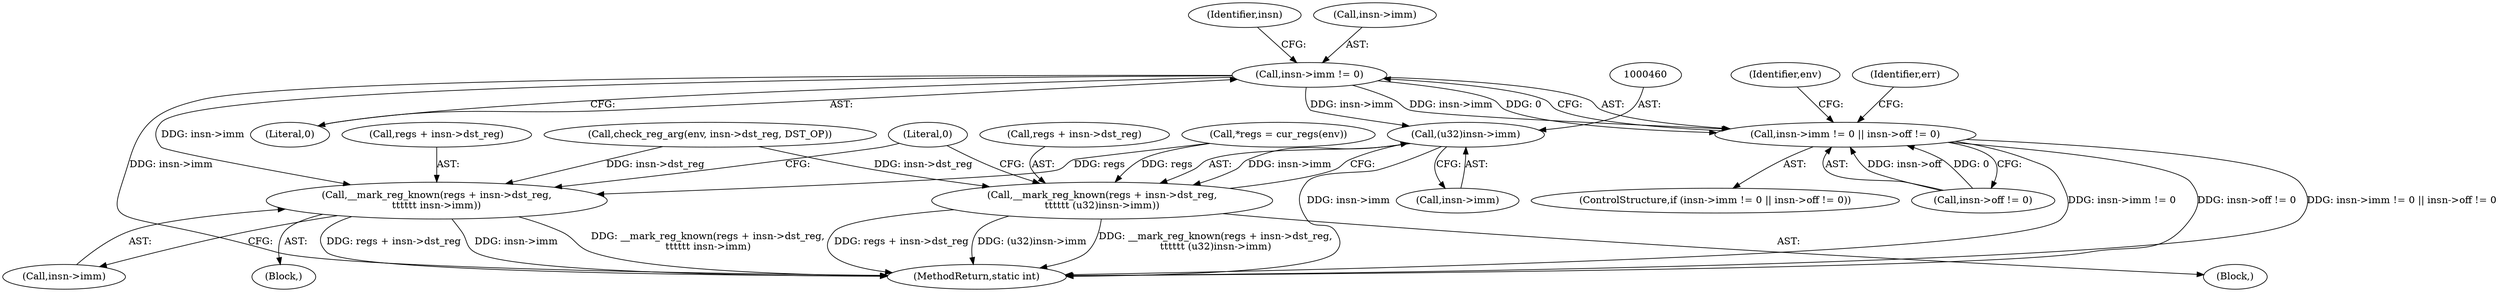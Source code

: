 digraph "0_linux_0c17d1d2c61936401f4702e1846e2c19b200f958_0@pointer" {
"1000277" [label="(Call,insn->imm != 0)"];
"1000276" [label="(Call,insn->imm != 0 || insn->off != 0)"];
"1000442" [label="(Call,__mark_reg_known(regs + insn->dst_reg,\n\t\t\t\t\t\t insn->imm))"];
"1000459" [label="(Call,(u32)insn->imm)"];
"1000453" [label="(Call,__mark_reg_known(regs + insn->dst_reg,\n\t\t\t\t\t\t (u32)insn->imm))"];
"1000452" [label="(Block,)"];
"1000289" [label="(Identifier,env)"];
"1000275" [label="(ControlStructure,if (insn->imm != 0 || insn->off != 0))"];
"1000443" [label="(Call,regs + insn->dst_reg)"];
"1000461" [label="(Call,insn->imm)"];
"1000329" [label="(Call,check_reg_arg(env, insn->dst_reg, DST_OP))"];
"1000651" [label="(MethodReturn,static int)"];
"1000277" [label="(Call,insn->imm != 0)"];
"1000454" [label="(Call,regs + insn->dst_reg)"];
"1000295" [label="(Identifier,err)"];
"1000453" [label="(Call,__mark_reg_known(regs + insn->dst_reg,\n\t\t\t\t\t\t (u32)insn->imm))"];
"1000441" [label="(Block,)"];
"1000442" [label="(Call,__mark_reg_known(regs + insn->dst_reg,\n\t\t\t\t\t\t insn->imm))"];
"1000281" [label="(Literal,0)"];
"1000117" [label="(Call,*regs = cur_regs(env))"];
"1000650" [label="(Literal,0)"];
"1000284" [label="(Identifier,insn)"];
"1000282" [label="(Call,insn->off != 0)"];
"1000276" [label="(Call,insn->imm != 0 || insn->off != 0)"];
"1000448" [label="(Call,insn->imm)"];
"1000278" [label="(Call,insn->imm)"];
"1000459" [label="(Call,(u32)insn->imm)"];
"1000277" -> "1000276"  [label="AST: "];
"1000277" -> "1000281"  [label="CFG: "];
"1000278" -> "1000277"  [label="AST: "];
"1000281" -> "1000277"  [label="AST: "];
"1000284" -> "1000277"  [label="CFG: "];
"1000276" -> "1000277"  [label="CFG: "];
"1000277" -> "1000651"  [label="DDG: insn->imm"];
"1000277" -> "1000276"  [label="DDG: insn->imm"];
"1000277" -> "1000276"  [label="DDG: 0"];
"1000277" -> "1000442"  [label="DDG: insn->imm"];
"1000277" -> "1000459"  [label="DDG: insn->imm"];
"1000276" -> "1000275"  [label="AST: "];
"1000276" -> "1000282"  [label="CFG: "];
"1000282" -> "1000276"  [label="AST: "];
"1000289" -> "1000276"  [label="CFG: "];
"1000295" -> "1000276"  [label="CFG: "];
"1000276" -> "1000651"  [label="DDG: insn->off != 0"];
"1000276" -> "1000651"  [label="DDG: insn->imm != 0 || insn->off != 0"];
"1000276" -> "1000651"  [label="DDG: insn->imm != 0"];
"1000282" -> "1000276"  [label="DDG: insn->off"];
"1000282" -> "1000276"  [label="DDG: 0"];
"1000442" -> "1000441"  [label="AST: "];
"1000442" -> "1000448"  [label="CFG: "];
"1000443" -> "1000442"  [label="AST: "];
"1000448" -> "1000442"  [label="AST: "];
"1000650" -> "1000442"  [label="CFG: "];
"1000442" -> "1000651"  [label="DDG: __mark_reg_known(regs + insn->dst_reg,\n\t\t\t\t\t\t insn->imm)"];
"1000442" -> "1000651"  [label="DDG: regs + insn->dst_reg"];
"1000442" -> "1000651"  [label="DDG: insn->imm"];
"1000117" -> "1000442"  [label="DDG: regs"];
"1000329" -> "1000442"  [label="DDG: insn->dst_reg"];
"1000459" -> "1000453"  [label="AST: "];
"1000459" -> "1000461"  [label="CFG: "];
"1000460" -> "1000459"  [label="AST: "];
"1000461" -> "1000459"  [label="AST: "];
"1000453" -> "1000459"  [label="CFG: "];
"1000459" -> "1000651"  [label="DDG: insn->imm"];
"1000459" -> "1000453"  [label="DDG: insn->imm"];
"1000453" -> "1000452"  [label="AST: "];
"1000454" -> "1000453"  [label="AST: "];
"1000650" -> "1000453"  [label="CFG: "];
"1000453" -> "1000651"  [label="DDG: (u32)insn->imm"];
"1000453" -> "1000651"  [label="DDG: __mark_reg_known(regs + insn->dst_reg,\n\t\t\t\t\t\t (u32)insn->imm)"];
"1000453" -> "1000651"  [label="DDG: regs + insn->dst_reg"];
"1000117" -> "1000453"  [label="DDG: regs"];
"1000329" -> "1000453"  [label="DDG: insn->dst_reg"];
}
